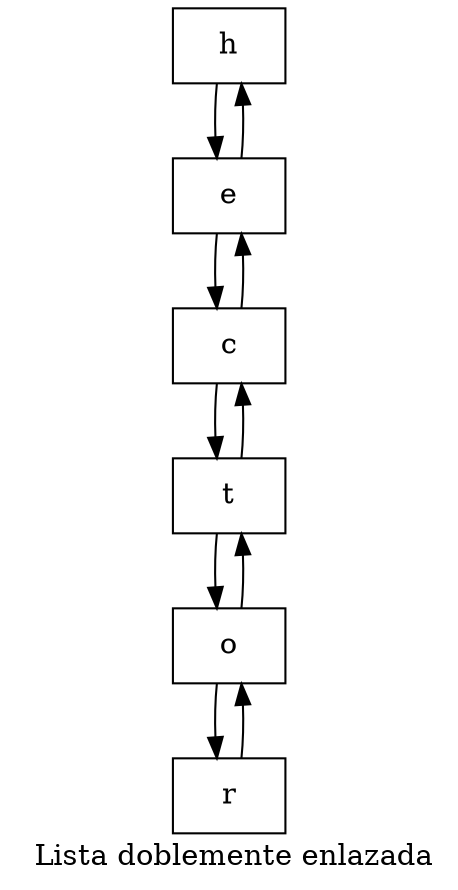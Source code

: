 digraph ListaDobleEnlazada {
Nodo0[shape=box,label=h];
Nodo1[shape=box,label=e];
Nodo2[shape=box,label=c];
Nodo3[shape=box,label=t];
Nodo4[shape=box,label=o];
Nodo5[shape=box,label=r];
Nodo0->Nodo1;
Nodo1->Nodo0;
Nodo1->Nodo2;
Nodo2->Nodo1;
Nodo2->Nodo3;
Nodo3->Nodo2;
Nodo3->Nodo4;
Nodo4->Nodo3;
Nodo4->Nodo5;
Nodo5->Nodo4;
label = " Lista doblemente enlazada" 
}

